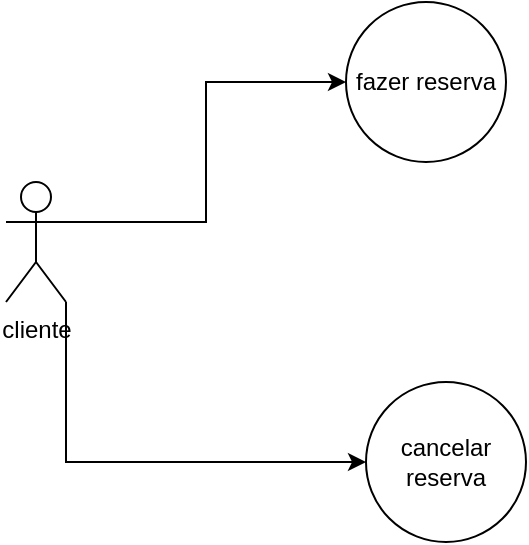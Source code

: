 <mxfile version="26.1.3" pages="5">
  <diagram name="Página-1" id="fF67J388-4EY3nTh-t3f">
    <mxGraphModel dx="1050" dy="557" grid="1" gridSize="10" guides="1" tooltips="1" connect="1" arrows="1" fold="1" page="1" pageScale="1" pageWidth="827" pageHeight="1169" math="0" shadow="0">
      <root>
        <mxCell id="0" />
        <mxCell id="1" parent="0" />
        <mxCell id="QV2dYTOA4kBZDlded7e_-15" style="edgeStyle=orthogonalEdgeStyle;rounded=0;orthogonalLoop=1;jettySize=auto;html=1;exitX=1;exitY=0.333;exitDx=0;exitDy=0;exitPerimeter=0;entryX=0;entryY=0.5;entryDx=0;entryDy=0;" edge="1" parent="1" source="QV2dYTOA4kBZDlded7e_-1" target="QV2dYTOA4kBZDlded7e_-4">
          <mxGeometry relative="1" as="geometry" />
        </mxCell>
        <mxCell id="QV2dYTOA4kBZDlded7e_-16" style="edgeStyle=orthogonalEdgeStyle;rounded=0;orthogonalLoop=1;jettySize=auto;html=1;exitX=1;exitY=1;exitDx=0;exitDy=0;exitPerimeter=0;entryX=0;entryY=0.5;entryDx=0;entryDy=0;" edge="1" parent="1" source="QV2dYTOA4kBZDlded7e_-1" target="QV2dYTOA4kBZDlded7e_-5">
          <mxGeometry relative="1" as="geometry" />
        </mxCell>
        <mxCell id="QV2dYTOA4kBZDlded7e_-1" value="cliente" style="shape=umlActor;verticalLabelPosition=bottom;verticalAlign=top;html=1;outlineConnect=0;" vertex="1" parent="1">
          <mxGeometry x="50" y="210" width="30" height="60" as="geometry" />
        </mxCell>
        <mxCell id="QV2dYTOA4kBZDlded7e_-4" value="fazer reserva" style="ellipse;whiteSpace=wrap;html=1;aspect=fixed;" vertex="1" parent="1">
          <mxGeometry x="220" y="120" width="80" height="80" as="geometry" />
        </mxCell>
        <mxCell id="QV2dYTOA4kBZDlded7e_-5" value="cancelar reserva" style="ellipse;whiteSpace=wrap;html=1;aspect=fixed;" vertex="1" parent="1">
          <mxGeometry x="230" y="310" width="80" height="80" as="geometry" />
        </mxCell>
      </root>
    </mxGraphModel>
  </diagram>
  <diagram id="JNAwhe37V7hdn52TbLl9" name="Página-2">
    <mxGraphModel dx="1050" dy="557" grid="1" gridSize="10" guides="1" tooltips="1" connect="1" arrows="1" fold="1" page="1" pageScale="1" pageWidth="827" pageHeight="1169" math="0" shadow="0">
      <root>
        <mxCell id="0" />
        <mxCell id="1" parent="0" />
        <mxCell id="3spRDeEMfn-zQBJjM1Ot-3" value="Actor" style="shape=umlActor;verticalLabelPosition=bottom;verticalAlign=top;html=1;outlineConnect=0;" vertex="1" parent="1">
          <mxGeometry x="60" y="130" width="30" height="70" as="geometry" />
        </mxCell>
        <mxCell id="3spRDeEMfn-zQBJjM1Ot-4" value="" style="ellipse;whiteSpace=wrap;html=1;" vertex="1" parent="1">
          <mxGeometry x="270" y="110" width="120" height="60" as="geometry" />
        </mxCell>
        <mxCell id="3spRDeEMfn-zQBJjM1Ot-5" value="" style="ellipse;whiteSpace=wrap;html=1;" vertex="1" parent="1">
          <mxGeometry x="270" y="40" width="120" height="60" as="geometry" />
        </mxCell>
        <mxCell id="3spRDeEMfn-zQBJjM1Ot-6" value="" style="ellipse;whiteSpace=wrap;html=1;" vertex="1" parent="1">
          <mxGeometry x="270" y="180" width="120" height="60" as="geometry" />
        </mxCell>
        <mxCell id="3spRDeEMfn-zQBJjM1Ot-7" value="" style="ellipse;whiteSpace=wrap;html=1;" vertex="1" parent="1">
          <mxGeometry x="270" y="250" width="120" height="60" as="geometry" />
        </mxCell>
        <mxCell id="3spRDeEMfn-zQBJjM1Ot-8" value="" style="ellipse;whiteSpace=wrap;html=1;" vertex="1" parent="1">
          <mxGeometry x="270" y="320" width="120" height="60" as="geometry" />
        </mxCell>
        <mxCell id="3spRDeEMfn-zQBJjM1Ot-15" value="Actor" style="shape=umlActor;verticalLabelPosition=bottom;verticalAlign=top;html=1;outlineConnect=0;" vertex="1" parent="1">
          <mxGeometry x="60" y="460" width="30" height="60" as="geometry" />
        </mxCell>
        <mxCell id="3spRDeEMfn-zQBJjM1Ot-18" value="Actor" style="shape=umlActor;verticalLabelPosition=bottom;verticalAlign=top;html=1;outlineConnect=0;" vertex="1" parent="1">
          <mxGeometry x="590" y="140" width="80" height="160" as="geometry" />
        </mxCell>
        <mxCell id="3spRDeEMfn-zQBJjM1Ot-20" value="" style="ellipse;whiteSpace=wrap;html=1;" vertex="1" parent="1">
          <mxGeometry x="280" y="410" width="120" height="70" as="geometry" />
        </mxCell>
        <mxCell id="3spRDeEMfn-zQBJjM1Ot-21" value="" style="ellipse;whiteSpace=wrap;html=1;" vertex="1" parent="1">
          <mxGeometry x="280" y="490" width="120" height="70" as="geometry" />
        </mxCell>
        <mxCell id="3spRDeEMfn-zQBJjM1Ot-24" value="" style="endArrow=none;html=1;rounded=0;entryX=-0.04;entryY=0.643;entryDx=0;entryDy=0;entryPerimeter=0;" edge="1" parent="1" target="3spRDeEMfn-zQBJjM1Ot-5">
          <mxGeometry width="50" height="50" relative="1" as="geometry">
            <mxPoint x="100" y="150" as="sourcePoint" />
            <mxPoint x="237.2" y="97.8" as="targetPoint" />
          </mxGeometry>
        </mxCell>
        <mxCell id="3spRDeEMfn-zQBJjM1Ot-25" value="" style="endArrow=none;html=1;rounded=0;" edge="1" parent="1">
          <mxGeometry width="50" height="50" relative="1" as="geometry">
            <mxPoint x="100" y="180" as="sourcePoint" />
            <mxPoint x="260" y="210" as="targetPoint" />
          </mxGeometry>
        </mxCell>
        <mxCell id="3spRDeEMfn-zQBJjM1Ot-28" value="" style="endArrow=none;html=1;rounded=0;" edge="1" parent="1">
          <mxGeometry width="50" height="50" relative="1" as="geometry">
            <mxPoint x="110" y="160" as="sourcePoint" />
            <mxPoint x="260" y="150" as="targetPoint" />
          </mxGeometry>
        </mxCell>
        <mxCell id="3spRDeEMfn-zQBJjM1Ot-31" value="" style="endArrow=none;html=1;rounded=0;" edge="1" parent="1">
          <mxGeometry width="50" height="50" relative="1" as="geometry">
            <mxPoint x="260" y="270" as="sourcePoint" />
            <mxPoint x="100" y="200" as="targetPoint" />
          </mxGeometry>
        </mxCell>
        <mxCell id="3spRDeEMfn-zQBJjM1Ot-32" value="" style="endArrow=none;html=1;rounded=0;" edge="1" parent="1">
          <mxGeometry width="50" height="50" relative="1" as="geometry">
            <mxPoint x="100" y="490" as="sourcePoint" />
            <mxPoint x="270" y="450" as="targetPoint" />
          </mxGeometry>
        </mxCell>
        <mxCell id="3spRDeEMfn-zQBJjM1Ot-33" value="" style="endArrow=none;html=1;rounded=0;" edge="1" parent="1">
          <mxGeometry width="50" height="50" relative="1" as="geometry">
            <mxPoint x="100" y="510" as="sourcePoint" />
            <mxPoint x="270" y="530" as="targetPoint" />
          </mxGeometry>
        </mxCell>
        <mxCell id="3spRDeEMfn-zQBJjM1Ot-34" value="" style="endArrow=none;html=1;rounded=0;" edge="1" parent="1">
          <mxGeometry width="50" height="50" relative="1" as="geometry">
            <mxPoint x="410" y="340" as="sourcePoint" />
            <mxPoint x="570" y="240" as="targetPoint" />
          </mxGeometry>
        </mxCell>
        <mxCell id="3spRDeEMfn-zQBJjM1Ot-35" value="" style="endArrow=none;html=1;rounded=0;" edge="1" parent="1">
          <mxGeometry width="50" height="50" relative="1" as="geometry">
            <mxPoint x="400" y="280" as="sourcePoint" />
            <mxPoint x="570" y="220" as="targetPoint" />
          </mxGeometry>
        </mxCell>
        <mxCell id="3spRDeEMfn-zQBJjM1Ot-36" value="" style="endArrow=none;html=1;rounded=0;" edge="1" parent="1">
          <mxGeometry width="50" height="50" relative="1" as="geometry">
            <mxPoint x="400" y="210" as="sourcePoint" />
            <mxPoint x="570" y="200" as="targetPoint" />
          </mxGeometry>
        </mxCell>
        <mxCell id="3spRDeEMfn-zQBJjM1Ot-38" value="" style="endArrow=none;html=1;rounded=0;" edge="1" parent="1">
          <mxGeometry width="50" height="50" relative="1" as="geometry">
            <mxPoint x="410" y="150" as="sourcePoint" />
            <mxPoint x="570" y="190" as="targetPoint" />
          </mxGeometry>
        </mxCell>
        <mxCell id="3spRDeEMfn-zQBJjM1Ot-40" value="" style="endArrow=none;html=1;rounded=0;" edge="1" parent="1">
          <mxGeometry width="50" height="50" relative="1" as="geometry">
            <mxPoint x="400" y="80" as="sourcePoint" />
            <mxPoint x="560" y="160" as="targetPoint" />
          </mxGeometry>
        </mxCell>
        <mxCell id="3spRDeEMfn-zQBJjM1Ot-41" value="" style="endArrow=none;html=1;rounded=0;" edge="1" parent="1">
          <mxGeometry width="50" height="50" relative="1" as="geometry">
            <mxPoint x="410" y="430" as="sourcePoint" />
            <mxPoint x="580" y="310" as="targetPoint" />
          </mxGeometry>
        </mxCell>
        <mxCell id="3spRDeEMfn-zQBJjM1Ot-42" value="" style="endArrow=none;html=1;rounded=0;" edge="1" parent="1">
          <mxGeometry width="50" height="50" relative="1" as="geometry">
            <mxPoint x="390" y="490" as="sourcePoint" />
            <mxPoint x="590" y="320" as="targetPoint" />
          </mxGeometry>
        </mxCell>
      </root>
    </mxGraphModel>
  </diagram>
  <diagram id="GERRlYImGCwqTSdg15kQ" name="farma">
    <mxGraphModel dx="2250" dy="4157" grid="1" gridSize="10" guides="1" tooltips="1" connect="1" arrows="1" fold="1" page="0" pageScale="1" pageWidth="827" pageHeight="1169" math="0" shadow="0">
      <root>
        <mxCell id="0" />
        <mxCell id="1" parent="0" />
        <mxCell id="FlH6t6mqOWiOU-Zuyzi4-16" value="Cliente" style="swimlane;childLayout=stackLayout;horizontal=1;startSize=50;horizontalStack=0;rounded=1;fontSize=14;fontStyle=0;strokeWidth=2;resizeParent=0;resizeLast=1;shadow=0;dashed=0;align=center;arcSize=4;whiteSpace=wrap;html=1;" parent="1" vertex="1">
          <mxGeometry x="-1020" y="-3410" width="150" height="130" as="geometry" />
        </mxCell>
        <mxCell id="FlH6t6mqOWiOU-Zuyzi4-17" value="&lt;ul&gt;&lt;li&gt;consulta produtos&lt;/li&gt;&lt;li&gt;realizar compras&lt;/li&gt;&lt;li&gt;verificar historico de pedidos&lt;/li&gt;&lt;/ul&gt;" style="align=left;strokeColor=none;fillColor=none;spacingLeft=4;spacingRight=4;fontSize=12;verticalAlign=top;resizable=0;rotatable=0;part=1;html=1;whiteSpace=wrap;" parent="FlH6t6mqOWiOU-Zuyzi4-16" vertex="1">
          <mxGeometry y="50" width="150" height="70" as="geometry" />
        </mxCell>
        <mxCell id="FlH6t6mqOWiOU-Zuyzi4-23" value="&lt;div&gt;&lt;br&gt;&lt;/div&gt;" style="align=left;strokeColor=none;fillColor=none;spacingLeft=4;spacingRight=4;fontSize=12;verticalAlign=top;resizable=0;rotatable=0;part=1;html=1;whiteSpace=wrap;" parent="FlH6t6mqOWiOU-Zuyzi4-16" vertex="1">
          <mxGeometry y="120" width="150" height="10" as="geometry" />
        </mxCell>
        <mxCell id="FlH6t6mqOWiOU-Zuyzi4-19" value="Atendente" style="swimlane;childLayout=stackLayout;horizontal=1;startSize=50;horizontalStack=0;rounded=1;fontSize=14;fontStyle=0;strokeWidth=2;resizeParent=0;resizeLast=1;shadow=0;dashed=0;align=center;arcSize=4;whiteSpace=wrap;html=1;" parent="1" vertex="1">
          <mxGeometry x="-660" y="-3410" width="160" height="120" as="geometry" />
        </mxCell>
        <mxCell id="FlH6t6mqOWiOU-Zuyzi4-20" value="&lt;ul&gt;&lt;li&gt;registrar venda&lt;/li&gt;&lt;li&gt;consulta estoque&lt;/li&gt;&lt;/ul&gt;" style="align=left;strokeColor=none;fillColor=none;spacingLeft=4;spacingRight=4;fontSize=12;verticalAlign=top;resizable=0;rotatable=0;part=1;html=1;whiteSpace=wrap;" parent="FlH6t6mqOWiOU-Zuyzi4-19" vertex="1">
          <mxGeometry y="50" width="160" height="70" as="geometry" />
        </mxCell>
        <mxCell id="FlH6t6mqOWiOU-Zuyzi4-22" value="" style="endArrow=block;startArrow=block;endFill=1;startFill=1;html=1;rounded=0;fontSize=12;startSize=8;endSize=8;curved=1;" parent="1" edge="1">
          <mxGeometry width="160" relative="1" as="geometry">
            <mxPoint x="-860" y="-3360" as="sourcePoint" />
            <mxPoint x="-670" y="-3360" as="targetPoint" />
          </mxGeometry>
        </mxCell>
        <mxCell id="FlH6t6mqOWiOU-Zuyzi4-26" value="" style="endArrow=none;dashed=1;html=1;dashPattern=1 3;strokeWidth=2;rounded=0;fontSize=12;startSize=8;endSize=8;curved=1;" parent="1" edge="1">
          <mxGeometry width="50" height="50" relative="1" as="geometry">
            <mxPoint x="-770" y="-3200" as="sourcePoint" />
            <mxPoint x="-770" y="-3360" as="targetPoint" />
          </mxGeometry>
        </mxCell>
        <mxCell id="FlH6t6mqOWiOU-Zuyzi4-29" value="Gerente" style="swimlane;childLayout=stackLayout;horizontal=1;startSize=50;horizontalStack=0;rounded=1;fontSize=14;fontStyle=0;strokeWidth=2;resizeParent=0;resizeLast=1;shadow=0;dashed=0;align=center;arcSize=4;whiteSpace=wrap;html=1;" parent="1" vertex="1">
          <mxGeometry x="-860" y="-3200" width="200" height="180" as="geometry" />
        </mxCell>
        <mxCell id="FlH6t6mqOWiOU-Zuyzi4-30" value="&lt;ul&gt;&lt;li&gt;gerenciar produtos(cadastrar,editar e excluir).&lt;/li&gt;&lt;li&gt;gerenciar estoque (entrada e saida de produtos,validade.&lt;/li&gt;&lt;/ul&gt;" style="align=left;strokeColor=none;fillColor=none;spacingLeft=4;spacingRight=4;fontSize=12;verticalAlign=top;resizable=0;rotatable=0;part=1;html=1;whiteSpace=wrap;" parent="FlH6t6mqOWiOU-Zuyzi4-29" vertex="1">
          <mxGeometry y="50" width="200" height="80" as="geometry" />
        </mxCell>
        <mxCell id="FlH6t6mqOWiOU-Zuyzi4-32" value="&lt;div&gt;&amp;nbsp; &amp;nbsp;&lt;/div&gt;" style="align=left;strokeColor=none;fillColor=none;spacingLeft=4;spacingRight=4;fontSize=12;verticalAlign=top;resizable=0;rotatable=0;part=1;html=1;whiteSpace=wrap;" parent="FlH6t6mqOWiOU-Zuyzi4-29" vertex="1">
          <mxGeometry y="130" width="200" height="50" as="geometry" />
        </mxCell>
      </root>
    </mxGraphModel>
  </diagram>
  <diagram id="DBqvRSWOZA3xtgvKkYJ_" name="academia">
    <mxGraphModel dx="1873" dy="557" grid="1" gridSize="10" guides="1" tooltips="1" connect="1" arrows="1" fold="1" page="1" pageScale="1" pageWidth="827" pageHeight="1169" math="0" shadow="0">
      <root>
        <mxCell id="0" />
        <mxCell id="1" parent="0" />
        <mxCell id="gicnOa4x1ayTEVZDR-EV-13" style="edgeStyle=orthogonalEdgeStyle;rounded=0;orthogonalLoop=1;jettySize=auto;html=1;exitX=1;exitY=1;exitDx=0;exitDy=0;exitPerimeter=0;entryX=0.047;entryY=0.298;entryDx=0;entryDy=0;entryPerimeter=0;" edge="1" parent="1" source="gicnOa4x1ayTEVZDR-EV-1" target="gicnOa4x1ayTEVZDR-EV-4">
          <mxGeometry relative="1" as="geometry" />
        </mxCell>
        <mxCell id="gicnOa4x1ayTEVZDR-EV-1" value="Aluno&lt;div&gt;&lt;br&gt;&lt;/div&gt;" style="shape=umlActor;verticalLabelPosition=bottom;verticalAlign=top;html=1;outlineConnect=0;" vertex="1" parent="1">
          <mxGeometry x="70" y="100" width="30" height="70" as="geometry" />
        </mxCell>
        <mxCell id="gicnOa4x1ayTEVZDR-EV-2" value="se matricular" style="ellipse;whiteSpace=wrap;html=1;" vertex="1" parent="1">
          <mxGeometry x="170" y="20" width="120" height="80" as="geometry" />
        </mxCell>
        <mxCell id="gicnOa4x1ayTEVZDR-EV-3" value="agendar aulas" style="ellipse;whiteSpace=wrap;html=1;" vertex="1" parent="1">
          <mxGeometry x="170" y="110" width="120" height="80" as="geometry" />
        </mxCell>
        <mxCell id="gicnOa4x1ayTEVZDR-EV-4" value="consultar vagas" style="ellipse;whiteSpace=wrap;html=1;" vertex="1" parent="1">
          <mxGeometry x="170" y="210" width="120" height="80" as="geometry" />
        </mxCell>
        <mxCell id="gicnOa4x1ayTEVZDR-EV-5" style="edgeStyle=orthogonalEdgeStyle;rounded=0;orthogonalLoop=1;jettySize=auto;html=1;exitX=1;exitY=0.333;exitDx=0;exitDy=0;exitPerimeter=0;entryX=0.06;entryY=0.188;entryDx=0;entryDy=0;entryPerimeter=0;" edge="1" parent="1" source="gicnOa4x1ayTEVZDR-EV-1" target="gicnOa4x1ayTEVZDR-EV-3">
          <mxGeometry relative="1" as="geometry" />
        </mxCell>
        <mxCell id="gicnOa4x1ayTEVZDR-EV-7" style="edgeStyle=orthogonalEdgeStyle;rounded=0;orthogonalLoop=1;jettySize=auto;html=1;exitX=0.5;exitY=0;exitDx=0;exitDy=0;exitPerimeter=0;entryX=0.007;entryY=0.373;entryDx=0;entryDy=0;entryPerimeter=0;" edge="1" parent="1" source="gicnOa4x1ayTEVZDR-EV-1" target="gicnOa4x1ayTEVZDR-EV-2">
          <mxGeometry relative="1" as="geometry" />
        </mxCell>
        <mxCell id="gicnOa4x1ayTEVZDR-EV-22" style="edgeStyle=orthogonalEdgeStyle;rounded=0;orthogonalLoop=1;jettySize=auto;html=1;exitX=0.25;exitY=0.1;exitDx=0;exitDy=0;exitPerimeter=0;" edge="1" parent="1" source="gicnOa4x1ayTEVZDR-EV-9">
          <mxGeometry relative="1" as="geometry">
            <mxPoint x="670" y="90" as="targetPoint" />
          </mxGeometry>
        </mxCell>
        <mxCell id="gicnOa4x1ayTEVZDR-EV-9" value="" style="shape=umlActor;verticalLabelPosition=bottom;verticalAlign=top;html=1;outlineConnect=0;" vertex="1" parent="1">
          <mxGeometry x="730" y="70" width="30" height="80" as="geometry" />
        </mxCell>
        <mxCell id="gicnOa4x1ayTEVZDR-EV-10" value="criar treino" style="ellipse;whiteSpace=wrap;html=1;" vertex="1" parent="1">
          <mxGeometry x="540" y="50" width="120" height="80" as="geometry" />
        </mxCell>
        <mxCell id="gicnOa4x1ayTEVZDR-EV-11" value="resgistrar frequencia" style="ellipse;whiteSpace=wrap;html=1;" vertex="1" parent="1">
          <mxGeometry x="540" y="140" width="120" height="80" as="geometry" />
        </mxCell>
        <mxCell id="gicnOa4x1ayTEVZDR-EV-18" value="genciar planos" style="ellipse;whiteSpace=wrap;html=1;" vertex="1" parent="1">
          <mxGeometry x="510" y="310" width="120" height="80" as="geometry" />
        </mxCell>
        <mxCell id="gicnOa4x1ayTEVZDR-EV-21" value="instrutor" style="text;html=1;align=center;verticalAlign=middle;resizable=0;points=[];autosize=1;strokeColor=none;fillColor=none;" vertex="1" parent="1">
          <mxGeometry x="720" y="150" width="70" height="30" as="geometry" />
        </mxCell>
        <mxCell id="gicnOa4x1ayTEVZDR-EV-23" style="edgeStyle=orthogonalEdgeStyle;rounded=0;orthogonalLoop=1;jettySize=auto;html=1;exitX=0;exitY=1;exitDx=0;exitDy=0;exitPerimeter=0;entryX=1.03;entryY=0.403;entryDx=0;entryDy=0;entryPerimeter=0;" edge="1" parent="1" source="gicnOa4x1ayTEVZDR-EV-9" target="gicnOa4x1ayTEVZDR-EV-11">
          <mxGeometry relative="1" as="geometry" />
        </mxCell>
        <mxCell id="gicnOa4x1ayTEVZDR-EV-27" style="edgeStyle=orthogonalEdgeStyle;rounded=0;orthogonalLoop=1;jettySize=auto;html=1;exitX=0.5;exitY=0;exitDx=0;exitDy=0;exitPerimeter=0;" edge="1" parent="1" source="gicnOa4x1ayTEVZDR-EV-24">
          <mxGeometry relative="1" as="geometry">
            <mxPoint x="640" y="360" as="targetPoint" />
          </mxGeometry>
        </mxCell>
        <mxCell id="gicnOa4x1ayTEVZDR-EV-24" value="gerente" style="shape=umlActor;verticalLabelPosition=bottom;verticalAlign=top;html=1;outlineConnect=0;" vertex="1" parent="1">
          <mxGeometry x="720" y="350" width="30" height="60" as="geometry" />
        </mxCell>
        <mxCell id="gicnOa4x1ayTEVZDR-EV-25" value="gerenciar pagamentos" style="ellipse;whiteSpace=wrap;html=1;" vertex="1" parent="1">
          <mxGeometry x="510" y="410" width="120" height="80" as="geometry" />
        </mxCell>
        <mxCell id="gicnOa4x1ayTEVZDR-EV-28" style="edgeStyle=orthogonalEdgeStyle;rounded=0;orthogonalLoop=1;jettySize=auto;html=1;exitX=0;exitY=1;exitDx=0;exitDy=0;exitPerimeter=0;entryX=1.013;entryY=0.278;entryDx=0;entryDy=0;entryPerimeter=0;" edge="1" parent="1" source="gicnOa4x1ayTEVZDR-EV-24" target="gicnOa4x1ayTEVZDR-EV-25">
          <mxGeometry relative="1" as="geometry" />
        </mxCell>
        <mxCell id="gicnOa4x1ayTEVZDR-EV-29" value="aluno" style="swimlane;fontStyle=1;align=center;verticalAlign=top;childLayout=stackLayout;horizontal=1;startSize=26;horizontalStack=0;resizeParent=1;resizeParentMax=0;resizeLast=0;collapsible=1;marginBottom=0;whiteSpace=wrap;html=1;" vertex="1" parent="1">
          <mxGeometry x="-90" y="500" width="160" height="204" as="geometry" />
        </mxCell>
        <mxCell id="gicnOa4x1ayTEVZDR-EV-30" value="+matricula:string&amp;nbsp;&lt;div&gt;+nome:string&lt;/div&gt;" style="text;strokeColor=none;fillColor=none;align=left;verticalAlign=top;spacingLeft=4;spacingRight=4;overflow=hidden;rotatable=0;points=[[0,0.5],[1,0.5]];portConstraint=eastwest;whiteSpace=wrap;html=1;" vertex="1" parent="gicnOa4x1ayTEVZDR-EV-29">
          <mxGeometry y="26" width="160" height="70" as="geometry" />
        </mxCell>
        <mxCell id="gicnOa4x1ayTEVZDR-EV-31" value="" style="line;strokeWidth=1;fillColor=none;align=left;verticalAlign=middle;spacingTop=-1;spacingLeft=3;spacingRight=3;rotatable=0;labelPosition=right;points=[];portConstraint=eastwest;strokeColor=inherit;" vertex="1" parent="gicnOa4x1ayTEVZDR-EV-29">
          <mxGeometry y="96" width="160" height="8" as="geometry" />
        </mxCell>
        <mxCell id="gicnOa4x1ayTEVZDR-EV-32" value="+fazer_matricular(type):&lt;div&gt;+agendar_aulas(type)&lt;/div&gt;&lt;div&gt;+consultar_horarios(tipe)&lt;/div&gt;" style="text;strokeColor=none;fillColor=none;align=left;verticalAlign=top;spacingLeft=4;spacingRight=4;overflow=hidden;rotatable=0;points=[[0,0.5],[1,0.5]];portConstraint=eastwest;whiteSpace=wrap;html=1;" vertex="1" parent="gicnOa4x1ayTEVZDR-EV-29">
          <mxGeometry y="104" width="160" height="100" as="geometry" />
        </mxCell>
        <mxCell id="gicnOa4x1ayTEVZDR-EV-34" value="matriculas" style="swimlane;fontStyle=1;align=center;verticalAlign=top;childLayout=stackLayout;horizontal=1;startSize=26;horizontalStack=0;resizeParent=1;resizeParentMax=0;resizeLast=0;collapsible=1;marginBottom=0;whiteSpace=wrap;html=1;" vertex="1" parent="1">
          <mxGeometry x="210" y="410" width="160" height="160" as="geometry" />
        </mxCell>
        <mxCell id="gicnOa4x1ayTEVZDR-EV-35" value="+data_inicio:(type)&lt;div&gt;+plano&lt;/div&gt;" style="text;strokeColor=none;fillColor=none;align=left;verticalAlign=top;spacingLeft=4;spacingRight=4;overflow=hidden;rotatable=0;points=[[0,0.5],[1,0.5]];portConstraint=eastwest;whiteSpace=wrap;html=1;" vertex="1" parent="gicnOa4x1ayTEVZDR-EV-34">
          <mxGeometry y="26" width="160" height="44" as="geometry" />
        </mxCell>
        <mxCell id="gicnOa4x1ayTEVZDR-EV-36" value="" style="line;strokeWidth=1;fillColor=none;align=left;verticalAlign=middle;spacingTop=-1;spacingLeft=3;spacingRight=3;rotatable=0;labelPosition=right;points=[];portConstraint=eastwest;strokeColor=inherit;" vertex="1" parent="gicnOa4x1ayTEVZDR-EV-34">
          <mxGeometry y="70" width="160" height="48" as="geometry" />
        </mxCell>
        <mxCell id="gicnOa4x1ayTEVZDR-EV-37" value="+metodo(type)" style="text;strokeColor=none;fillColor=none;align=left;verticalAlign=top;spacingLeft=4;spacingRight=4;overflow=hidden;rotatable=0;points=[[0,0.5],[1,0.5]];portConstraint=eastwest;whiteSpace=wrap;html=1;" vertex="1" parent="gicnOa4x1ayTEVZDR-EV-34">
          <mxGeometry y="118" width="160" height="42" as="geometry" />
        </mxCell>
        <mxCell id="gicnOa4x1ayTEVZDR-EV-38" value="treino" style="swimlane;fontStyle=1;align=center;verticalAlign=top;childLayout=stackLayout;horizontal=1;startSize=26;horizontalStack=0;resizeParent=1;resizeParentMax=0;resizeLast=0;collapsible=1;marginBottom=0;whiteSpace=wrap;html=1;" vertex="1" parent="1">
          <mxGeometry x="220" y="620" width="160" height="148" as="geometry" />
        </mxCell>
        <mxCell id="gicnOa4x1ayTEVZDR-EV-39" value="+ID:string&lt;div&gt;+tipo:string&lt;/div&gt;" style="text;strokeColor=none;fillColor=none;align=left;verticalAlign=top;spacingLeft=4;spacingRight=4;overflow=hidden;rotatable=0;points=[[0,0.5],[1,0.5]];portConstraint=eastwest;whiteSpace=wrap;html=1;" vertex="1" parent="gicnOa4x1ayTEVZDR-EV-38">
          <mxGeometry y="26" width="160" height="44" as="geometry" />
        </mxCell>
        <mxCell id="gicnOa4x1ayTEVZDR-EV-40" value="" style="line;strokeWidth=1;fillColor=none;align=left;verticalAlign=middle;spacingTop=-1;spacingLeft=3;spacingRight=3;rotatable=0;labelPosition=right;points=[];portConstraint=eastwest;strokeColor=inherit;" vertex="1" parent="gicnOa4x1ayTEVZDR-EV-38">
          <mxGeometry y="70" width="160" height="8" as="geometry" />
        </mxCell>
        <mxCell id="gicnOa4x1ayTEVZDR-EV-41" value="+treino:perna" style="text;strokeColor=none;fillColor=none;align=left;verticalAlign=top;spacingLeft=4;spacingRight=4;overflow=hidden;rotatable=0;points=[[0,0.5],[1,0.5]];portConstraint=eastwest;whiteSpace=wrap;html=1;" vertex="1" parent="gicnOa4x1ayTEVZDR-EV-38">
          <mxGeometry y="78" width="160" height="70" as="geometry" />
        </mxCell>
        <mxCell id="gicnOa4x1ayTEVZDR-EV-42" style="edgeStyle=orthogonalEdgeStyle;rounded=0;orthogonalLoop=1;jettySize=auto;html=1;exitX=1;exitY=0;exitDx=0;exitDy=0;entryX=-0.034;entryY=0.859;entryDx=0;entryDy=0;entryPerimeter=0;" edge="1" parent="1" source="gicnOa4x1ayTEVZDR-EV-29" target="gicnOa4x1ayTEVZDR-EV-35">
          <mxGeometry relative="1" as="geometry" />
        </mxCell>
        <mxCell id="gicnOa4x1ayTEVZDR-EV-43" style="edgeStyle=orthogonalEdgeStyle;rounded=0;orthogonalLoop=1;jettySize=auto;html=1;exitX=1;exitY=0.5;exitDx=0;exitDy=0;entryX=-0.026;entryY=0.054;entryDx=0;entryDy=0;entryPerimeter=0;" edge="1" parent="1" source="gicnOa4x1ayTEVZDR-EV-32" target="gicnOa4x1ayTEVZDR-EV-41">
          <mxGeometry relative="1" as="geometry" />
        </mxCell>
      </root>
    </mxGraphModel>
  </diagram>
  <diagram id="gt75TiXifmAkPqnXj9Zz" name="Página-5">
    <mxGraphModel dx="1046" dy="557" grid="1" gridSize="10" guides="1" tooltips="1" connect="1" arrows="1" fold="1" page="1" pageScale="1" pageWidth="827" pageHeight="1169" math="0" shadow="0">
      <root>
        <mxCell id="0" />
        <mxCell id="1" parent="0" />
        <mxCell id="r6yflnXjp_3z5893eHl0-1" value="cliente&amp;nbsp;" style="shape=umlActor;verticalLabelPosition=bottom;verticalAlign=top;html=1;" vertex="1" parent="1">
          <mxGeometry x="40" y="80" width="30" height="60" as="geometry" />
        </mxCell>
        <mxCell id="r6yflnXjp_3z5893eHl0-2" value="abrir chamodo" style="ellipse;whiteSpace=wrap;html=1;" vertex="1" parent="1">
          <mxGeometry x="140" y="40" width="120" height="70" as="geometry" />
        </mxCell>
        <mxCell id="r6yflnXjp_3z5893eHl0-3" value="manter chamado" style="ellipse;whiteSpace=wrap;html=1;" vertex="1" parent="1">
          <mxGeometry x="150" y="190" width="120" height="70" as="geometry" />
        </mxCell>
        <mxCell id="r6yflnXjp_3z5893eHl0-4" style="edgeStyle=orthogonalEdgeStyle;rounded=0;orthogonalLoop=1;jettySize=auto;html=1;exitX=0.5;exitY=1;exitDx=0;exitDy=0;" edge="1" parent="1" source="r6yflnXjp_3z5893eHl0-2" target="r6yflnXjp_3z5893eHl0-2">
          <mxGeometry relative="1" as="geometry" />
        </mxCell>
        <mxCell id="r6yflnXjp_3z5893eHl0-5" style="edgeStyle=orthogonalEdgeStyle;rounded=0;orthogonalLoop=1;jettySize=auto;html=1;exitX=0.5;exitY=1;exitDx=0;exitDy=0;" edge="1" parent="1" source="r6yflnXjp_3z5893eHl0-2" target="r6yflnXjp_3z5893eHl0-2">
          <mxGeometry relative="1" as="geometry" />
        </mxCell>
        <mxCell id="r6yflnXjp_3z5893eHl0-6" style="edgeStyle=orthogonalEdgeStyle;rounded=0;orthogonalLoop=1;jettySize=auto;html=1;exitX=1;exitY=0.333;exitDx=0;exitDy=0;exitPerimeter=0;entryX=-0.01;entryY=0.689;entryDx=0;entryDy=0;entryPerimeter=0;" edge="1" parent="1" source="r6yflnXjp_3z5893eHl0-1" target="r6yflnXjp_3z5893eHl0-2">
          <mxGeometry relative="1" as="geometry" />
        </mxCell>
        <mxCell id="r6yflnXjp_3z5893eHl0-7" value="atribuir chamado a tecnico" style="ellipse;whiteSpace=wrap;html=1;" vertex="1" parent="1">
          <mxGeometry x="490" y="210" width="120" height="80" as="geometry" />
        </mxCell>
        <mxCell id="r6yflnXjp_3z5893eHl0-11" value="tecnico" style="shape=umlActor;verticalLabelPosition=bottom;verticalAlign=top;html=1;outlineConnect=0;" vertex="1" parent="1">
          <mxGeometry x="720" y="45" width="30" height="60" as="geometry" />
        </mxCell>
        <mxCell id="r6yflnXjp_3z5893eHl0-13" value="gestor" style="shape=umlActor;verticalLabelPosition=bottom;verticalAlign=top;html=1;outlineConnect=0;" vertex="1" parent="1">
          <mxGeometry x="690" y="240" width="30" height="60" as="geometry" />
        </mxCell>
        <mxCell id="r6yflnXjp_3z5893eHl0-14" value="atualizar chamado&amp;nbsp;&lt;div&gt;resolver chamado&lt;/div&gt;" style="ellipse;whiteSpace=wrap;html=1;" vertex="1" parent="1">
          <mxGeometry x="540" y="40" width="120" height="80" as="geometry" />
        </mxCell>
        <mxCell id="r6yflnXjp_3z5893eHl0-15" style="edgeStyle=orthogonalEdgeStyle;rounded=0;orthogonalLoop=1;jettySize=auto;html=1;exitX=0.5;exitY=0;exitDx=0;exitDy=0;exitPerimeter=0;entryX=1.02;entryY=0.247;entryDx=0;entryDy=0;entryPerimeter=0;" edge="1" parent="1" source="r6yflnXjp_3z5893eHl0-13" target="r6yflnXjp_3z5893eHl0-7">
          <mxGeometry relative="1" as="geometry" />
        </mxCell>
        <mxCell id="r6yflnXjp_3z5893eHl0-16" style="edgeStyle=orthogonalEdgeStyle;rounded=0;orthogonalLoop=1;jettySize=auto;html=1;exitX=0.5;exitY=0;exitDx=0;exitDy=0;exitPerimeter=0;entryX=0.97;entryY=0.273;entryDx=0;entryDy=0;entryPerimeter=0;" edge="1" parent="1" source="r6yflnXjp_3z5893eHl0-11" target="r6yflnXjp_3z5893eHl0-14">
          <mxGeometry relative="1" as="geometry" />
        </mxCell>
      </root>
    </mxGraphModel>
  </diagram>
</mxfile>

